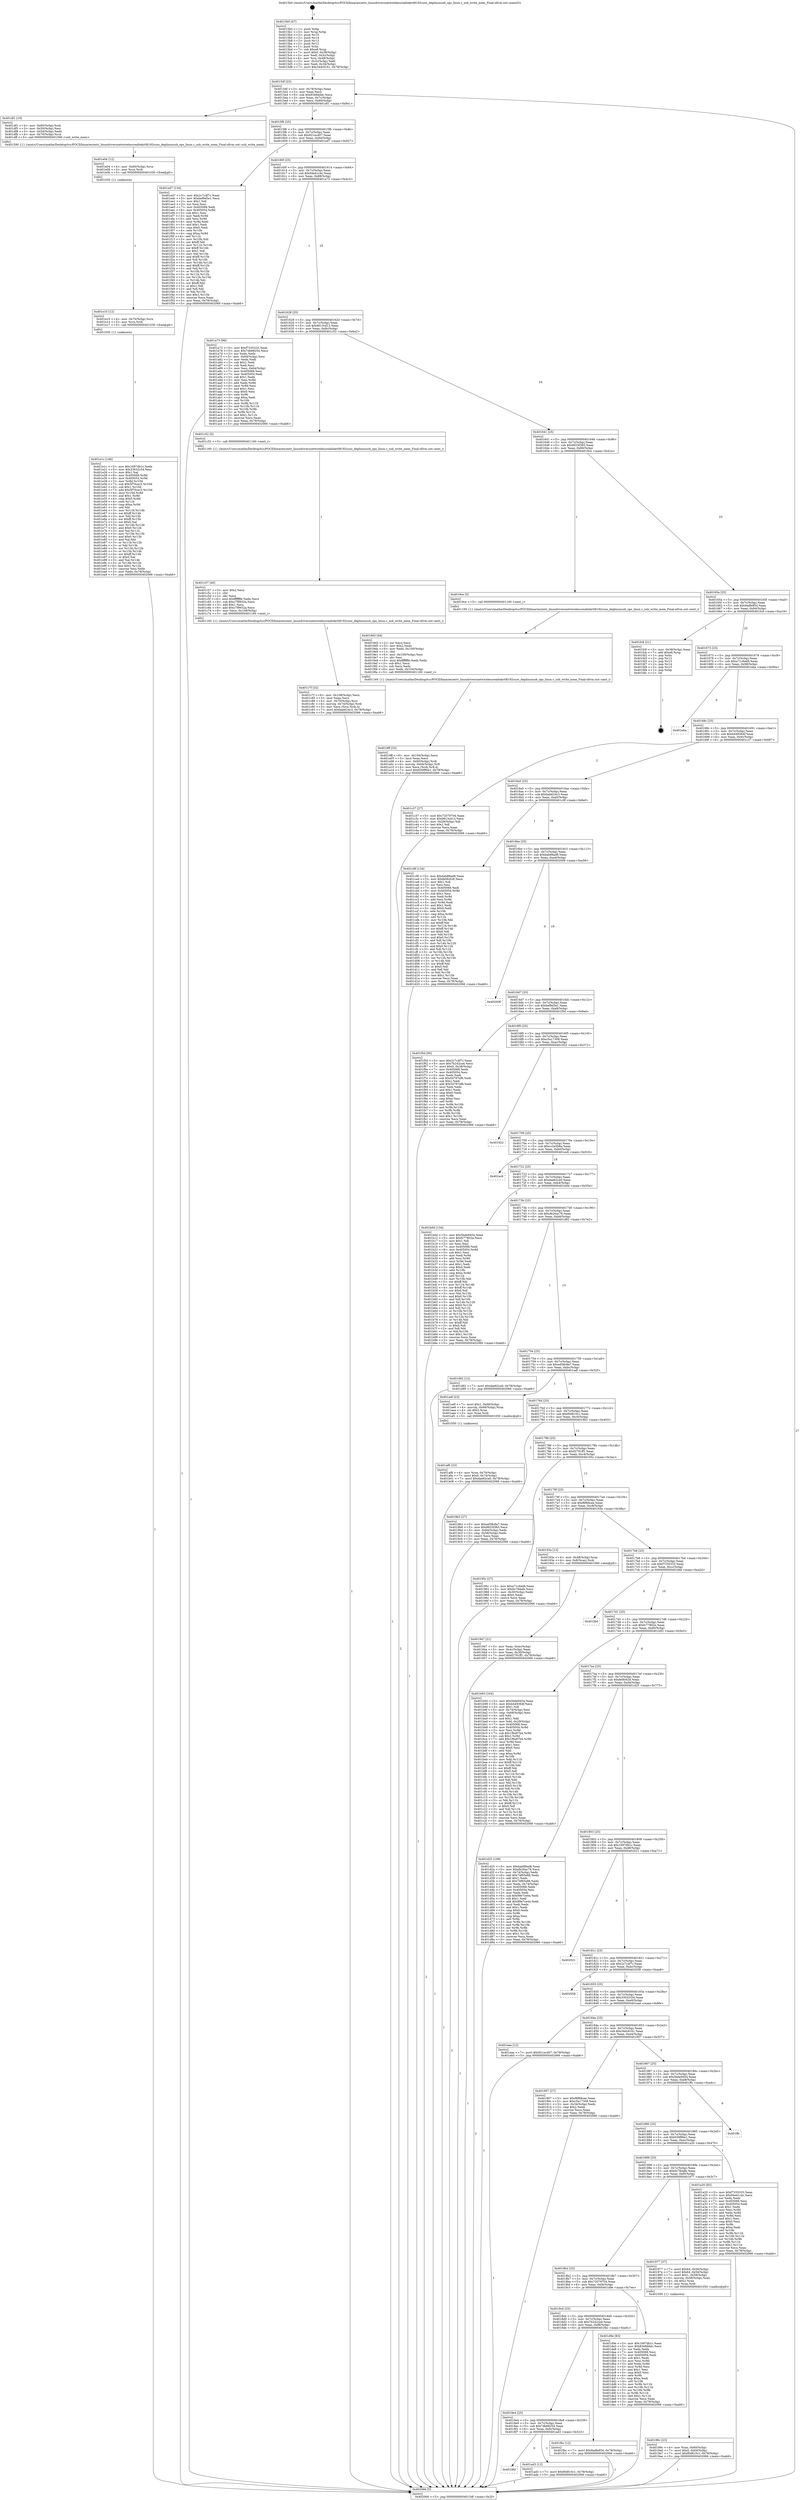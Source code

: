 digraph "0x4015b0" {
  label = "0x4015b0 (/mnt/c/Users/mathe/Desktop/tcc/POCII/binaries/extr_linuxdriversnetwirelessrealtekrtl8192cuos_deplinuxusb_ops_linux.c_usb_write_mem_Final-ollvm.out::main(0))"
  labelloc = "t"
  node[shape=record]

  Entry [label="",width=0.3,height=0.3,shape=circle,fillcolor=black,style=filled]
  "0x4015df" [label="{
     0x4015df [23]\l
     | [instrs]\l
     &nbsp;&nbsp;0x4015df \<+3\>: mov -0x78(%rbp),%eax\l
     &nbsp;&nbsp;0x4015e2 \<+2\>: mov %eax,%ecx\l
     &nbsp;&nbsp;0x4015e4 \<+6\>: sub $0x8348dddc,%ecx\l
     &nbsp;&nbsp;0x4015ea \<+3\>: mov %eax,-0x7c(%rbp)\l
     &nbsp;&nbsp;0x4015ed \<+3\>: mov %ecx,-0x80(%rbp)\l
     &nbsp;&nbsp;0x4015f0 \<+6\>: je 0000000000401df1 \<main+0x841\>\l
  }"]
  "0x401df1" [label="{
     0x401df1 [19]\l
     | [instrs]\l
     &nbsp;&nbsp;0x401df1 \<+4\>: mov -0x60(%rbp),%rdi\l
     &nbsp;&nbsp;0x401df5 \<+3\>: mov -0x50(%rbp),%esi\l
     &nbsp;&nbsp;0x401df8 \<+3\>: mov -0x54(%rbp),%edx\l
     &nbsp;&nbsp;0x401dfb \<+4\>: mov -0x70(%rbp),%rcx\l
     &nbsp;&nbsp;0x401dff \<+5\>: call 0000000000401590 \<usb_write_mem\>\l
     | [calls]\l
     &nbsp;&nbsp;0x401590 \{1\} (/mnt/c/Users/mathe/Desktop/tcc/POCII/binaries/extr_linuxdriversnetwirelessrealtekrtl8192cuos_deplinuxusb_ops_linux.c_usb_write_mem_Final-ollvm.out::usb_write_mem)\l
  }"]
  "0x4015f6" [label="{
     0x4015f6 [25]\l
     | [instrs]\l
     &nbsp;&nbsp;0x4015f6 \<+5\>: jmp 00000000004015fb \<main+0x4b\>\l
     &nbsp;&nbsp;0x4015fb \<+3\>: mov -0x7c(%rbp),%eax\l
     &nbsp;&nbsp;0x4015fe \<+5\>: sub $0x921ec407,%eax\l
     &nbsp;&nbsp;0x401603 \<+6\>: mov %eax,-0x84(%rbp)\l
     &nbsp;&nbsp;0x401609 \<+6\>: je 0000000000401ed7 \<main+0x927\>\l
  }"]
  Exit [label="",width=0.3,height=0.3,shape=circle,fillcolor=black,style=filled,peripheries=2]
  "0x401ed7" [label="{
     0x401ed7 [134]\l
     | [instrs]\l
     &nbsp;&nbsp;0x401ed7 \<+5\>: mov $0x2c7c4f7c,%eax\l
     &nbsp;&nbsp;0x401edc \<+5\>: mov $0xbef9d5e1,%ecx\l
     &nbsp;&nbsp;0x401ee1 \<+2\>: mov $0x1,%dl\l
     &nbsp;&nbsp;0x401ee3 \<+2\>: xor %esi,%esi\l
     &nbsp;&nbsp;0x401ee5 \<+7\>: mov 0x405068,%edi\l
     &nbsp;&nbsp;0x401eec \<+8\>: mov 0x405054,%r8d\l
     &nbsp;&nbsp;0x401ef4 \<+3\>: sub $0x1,%esi\l
     &nbsp;&nbsp;0x401ef7 \<+3\>: mov %edi,%r9d\l
     &nbsp;&nbsp;0x401efa \<+3\>: add %esi,%r9d\l
     &nbsp;&nbsp;0x401efd \<+4\>: imul %r9d,%edi\l
     &nbsp;&nbsp;0x401f01 \<+3\>: and $0x1,%edi\l
     &nbsp;&nbsp;0x401f04 \<+3\>: cmp $0x0,%edi\l
     &nbsp;&nbsp;0x401f07 \<+4\>: sete %r10b\l
     &nbsp;&nbsp;0x401f0b \<+4\>: cmp $0xa,%r8d\l
     &nbsp;&nbsp;0x401f0f \<+4\>: setl %r11b\l
     &nbsp;&nbsp;0x401f13 \<+3\>: mov %r10b,%bl\l
     &nbsp;&nbsp;0x401f16 \<+3\>: xor $0xff,%bl\l
     &nbsp;&nbsp;0x401f19 \<+3\>: mov %r11b,%r14b\l
     &nbsp;&nbsp;0x401f1c \<+4\>: xor $0xff,%r14b\l
     &nbsp;&nbsp;0x401f20 \<+3\>: xor $0x1,%dl\l
     &nbsp;&nbsp;0x401f23 \<+3\>: mov %bl,%r15b\l
     &nbsp;&nbsp;0x401f26 \<+4\>: and $0xff,%r15b\l
     &nbsp;&nbsp;0x401f2a \<+3\>: and %dl,%r10b\l
     &nbsp;&nbsp;0x401f2d \<+3\>: mov %r14b,%r12b\l
     &nbsp;&nbsp;0x401f30 \<+4\>: and $0xff,%r12b\l
     &nbsp;&nbsp;0x401f34 \<+3\>: and %dl,%r11b\l
     &nbsp;&nbsp;0x401f37 \<+3\>: or %r10b,%r15b\l
     &nbsp;&nbsp;0x401f3a \<+3\>: or %r11b,%r12b\l
     &nbsp;&nbsp;0x401f3d \<+3\>: xor %r12b,%r15b\l
     &nbsp;&nbsp;0x401f40 \<+3\>: or %r14b,%bl\l
     &nbsp;&nbsp;0x401f43 \<+3\>: xor $0xff,%bl\l
     &nbsp;&nbsp;0x401f46 \<+3\>: or $0x1,%dl\l
     &nbsp;&nbsp;0x401f49 \<+2\>: and %dl,%bl\l
     &nbsp;&nbsp;0x401f4b \<+3\>: or %bl,%r15b\l
     &nbsp;&nbsp;0x401f4e \<+4\>: test $0x1,%r15b\l
     &nbsp;&nbsp;0x401f52 \<+3\>: cmovne %ecx,%eax\l
     &nbsp;&nbsp;0x401f55 \<+3\>: mov %eax,-0x78(%rbp)\l
     &nbsp;&nbsp;0x401f58 \<+5\>: jmp 0000000000402066 \<main+0xab6\>\l
  }"]
  "0x40160f" [label="{
     0x40160f [25]\l
     | [instrs]\l
     &nbsp;&nbsp;0x40160f \<+5\>: jmp 0000000000401614 \<main+0x64\>\l
     &nbsp;&nbsp;0x401614 \<+3\>: mov -0x7c(%rbp),%eax\l
     &nbsp;&nbsp;0x401617 \<+5\>: sub $0x94e41c4c,%eax\l
     &nbsp;&nbsp;0x40161c \<+6\>: mov %eax,-0x88(%rbp)\l
     &nbsp;&nbsp;0x401622 \<+6\>: je 0000000000401a73 \<main+0x4c3\>\l
  }"]
  "0x401e1c" [label="{
     0x401e1c [146]\l
     | [instrs]\l
     &nbsp;&nbsp;0x401e1c \<+5\>: mov $0x1697db1c,%edx\l
     &nbsp;&nbsp;0x401e21 \<+5\>: mov $0x33032c54,%esi\l
     &nbsp;&nbsp;0x401e26 \<+2\>: mov $0x1,%al\l
     &nbsp;&nbsp;0x401e28 \<+8\>: mov 0x405068,%r8d\l
     &nbsp;&nbsp;0x401e30 \<+8\>: mov 0x405054,%r9d\l
     &nbsp;&nbsp;0x401e38 \<+3\>: mov %r8d,%r10d\l
     &nbsp;&nbsp;0x401e3b \<+7\>: sub $0x5f70cec3,%r10d\l
     &nbsp;&nbsp;0x401e42 \<+4\>: sub $0x1,%r10d\l
     &nbsp;&nbsp;0x401e46 \<+7\>: add $0x5f70cec3,%r10d\l
     &nbsp;&nbsp;0x401e4d \<+4\>: imul %r10d,%r8d\l
     &nbsp;&nbsp;0x401e51 \<+4\>: and $0x1,%r8d\l
     &nbsp;&nbsp;0x401e55 \<+4\>: cmp $0x0,%r8d\l
     &nbsp;&nbsp;0x401e59 \<+4\>: sete %r11b\l
     &nbsp;&nbsp;0x401e5d \<+4\>: cmp $0xa,%r9d\l
     &nbsp;&nbsp;0x401e61 \<+3\>: setl %bl\l
     &nbsp;&nbsp;0x401e64 \<+3\>: mov %r11b,%r14b\l
     &nbsp;&nbsp;0x401e67 \<+4\>: xor $0xff,%r14b\l
     &nbsp;&nbsp;0x401e6b \<+3\>: mov %bl,%r15b\l
     &nbsp;&nbsp;0x401e6e \<+4\>: xor $0xff,%r15b\l
     &nbsp;&nbsp;0x401e72 \<+2\>: xor $0x0,%al\l
     &nbsp;&nbsp;0x401e74 \<+3\>: mov %r14b,%r12b\l
     &nbsp;&nbsp;0x401e77 \<+4\>: and $0x0,%r12b\l
     &nbsp;&nbsp;0x401e7b \<+3\>: and %al,%r11b\l
     &nbsp;&nbsp;0x401e7e \<+3\>: mov %r15b,%r13b\l
     &nbsp;&nbsp;0x401e81 \<+4\>: and $0x0,%r13b\l
     &nbsp;&nbsp;0x401e85 \<+2\>: and %al,%bl\l
     &nbsp;&nbsp;0x401e87 \<+3\>: or %r11b,%r12b\l
     &nbsp;&nbsp;0x401e8a \<+3\>: or %bl,%r13b\l
     &nbsp;&nbsp;0x401e8d \<+3\>: xor %r13b,%r12b\l
     &nbsp;&nbsp;0x401e90 \<+3\>: or %r15b,%r14b\l
     &nbsp;&nbsp;0x401e93 \<+4\>: xor $0xff,%r14b\l
     &nbsp;&nbsp;0x401e97 \<+2\>: or $0x0,%al\l
     &nbsp;&nbsp;0x401e99 \<+3\>: and %al,%r14b\l
     &nbsp;&nbsp;0x401e9c \<+3\>: or %r14b,%r12b\l
     &nbsp;&nbsp;0x401e9f \<+4\>: test $0x1,%r12b\l
     &nbsp;&nbsp;0x401ea3 \<+3\>: cmovne %esi,%edx\l
     &nbsp;&nbsp;0x401ea6 \<+3\>: mov %edx,-0x78(%rbp)\l
     &nbsp;&nbsp;0x401ea9 \<+5\>: jmp 0000000000402066 \<main+0xab6\>\l
  }"]
  "0x401a73" [label="{
     0x401a73 [96]\l
     | [instrs]\l
     &nbsp;&nbsp;0x401a73 \<+5\>: mov $0xf7335333,%eax\l
     &nbsp;&nbsp;0x401a78 \<+5\>: mov $0x7db68254,%ecx\l
     &nbsp;&nbsp;0x401a7d \<+2\>: xor %edx,%edx\l
     &nbsp;&nbsp;0x401a7f \<+3\>: mov -0x64(%rbp),%esi\l
     &nbsp;&nbsp;0x401a82 \<+2\>: mov %edx,%edi\l
     &nbsp;&nbsp;0x401a84 \<+3\>: sub $0x1,%edi\l
     &nbsp;&nbsp;0x401a87 \<+2\>: sub %edi,%esi\l
     &nbsp;&nbsp;0x401a89 \<+3\>: mov %esi,-0x64(%rbp)\l
     &nbsp;&nbsp;0x401a8c \<+7\>: mov 0x405068,%esi\l
     &nbsp;&nbsp;0x401a93 \<+7\>: mov 0x405054,%edi\l
     &nbsp;&nbsp;0x401a9a \<+3\>: sub $0x1,%edx\l
     &nbsp;&nbsp;0x401a9d \<+3\>: mov %esi,%r8d\l
     &nbsp;&nbsp;0x401aa0 \<+3\>: add %edx,%r8d\l
     &nbsp;&nbsp;0x401aa3 \<+4\>: imul %r8d,%esi\l
     &nbsp;&nbsp;0x401aa7 \<+3\>: and $0x1,%esi\l
     &nbsp;&nbsp;0x401aaa \<+3\>: cmp $0x0,%esi\l
     &nbsp;&nbsp;0x401aad \<+4\>: sete %r9b\l
     &nbsp;&nbsp;0x401ab1 \<+3\>: cmp $0xa,%edi\l
     &nbsp;&nbsp;0x401ab4 \<+4\>: setl %r10b\l
     &nbsp;&nbsp;0x401ab8 \<+3\>: mov %r9b,%r11b\l
     &nbsp;&nbsp;0x401abb \<+3\>: and %r10b,%r11b\l
     &nbsp;&nbsp;0x401abe \<+3\>: xor %r10b,%r9b\l
     &nbsp;&nbsp;0x401ac1 \<+3\>: or %r9b,%r11b\l
     &nbsp;&nbsp;0x401ac4 \<+4\>: test $0x1,%r11b\l
     &nbsp;&nbsp;0x401ac8 \<+3\>: cmovne %ecx,%eax\l
     &nbsp;&nbsp;0x401acb \<+3\>: mov %eax,-0x78(%rbp)\l
     &nbsp;&nbsp;0x401ace \<+5\>: jmp 0000000000402066 \<main+0xab6\>\l
  }"]
  "0x401628" [label="{
     0x401628 [25]\l
     | [instrs]\l
     &nbsp;&nbsp;0x401628 \<+5\>: jmp 000000000040162d \<main+0x7d\>\l
     &nbsp;&nbsp;0x40162d \<+3\>: mov -0x7c(%rbp),%eax\l
     &nbsp;&nbsp;0x401630 \<+5\>: sub $0x9613cd13,%eax\l
     &nbsp;&nbsp;0x401635 \<+6\>: mov %eax,-0x8c(%rbp)\l
     &nbsp;&nbsp;0x40163b \<+6\>: je 0000000000401c52 \<main+0x6a2\>\l
  }"]
  "0x401e10" [label="{
     0x401e10 [12]\l
     | [instrs]\l
     &nbsp;&nbsp;0x401e10 \<+4\>: mov -0x70(%rbp),%rcx\l
     &nbsp;&nbsp;0x401e14 \<+3\>: mov %rcx,%rdi\l
     &nbsp;&nbsp;0x401e17 \<+5\>: call 0000000000401030 \<free@plt\>\l
     | [calls]\l
     &nbsp;&nbsp;0x401030 \{1\} (unknown)\l
  }"]
  "0x401c52" [label="{
     0x401c52 [5]\l
     | [instrs]\l
     &nbsp;&nbsp;0x401c52 \<+5\>: call 0000000000401160 \<next_i\>\l
     | [calls]\l
     &nbsp;&nbsp;0x401160 \{1\} (/mnt/c/Users/mathe/Desktop/tcc/POCII/binaries/extr_linuxdriversnetwirelessrealtekrtl8192cuos_deplinuxusb_ops_linux.c_usb_write_mem_Final-ollvm.out::next_i)\l
  }"]
  "0x401641" [label="{
     0x401641 [25]\l
     | [instrs]\l
     &nbsp;&nbsp;0x401641 \<+5\>: jmp 0000000000401646 \<main+0x96\>\l
     &nbsp;&nbsp;0x401646 \<+3\>: mov -0x7c(%rbp),%eax\l
     &nbsp;&nbsp;0x401649 \<+5\>: sub $0x9925f365,%eax\l
     &nbsp;&nbsp;0x40164e \<+6\>: mov %eax,-0x90(%rbp)\l
     &nbsp;&nbsp;0x401654 \<+6\>: je 00000000004019ce \<main+0x41e\>\l
  }"]
  "0x401e04" [label="{
     0x401e04 [12]\l
     | [instrs]\l
     &nbsp;&nbsp;0x401e04 \<+4\>: mov -0x60(%rbp),%rcx\l
     &nbsp;&nbsp;0x401e08 \<+3\>: mov %rcx,%rdi\l
     &nbsp;&nbsp;0x401e0b \<+5\>: call 0000000000401030 \<free@plt\>\l
     | [calls]\l
     &nbsp;&nbsp;0x401030 \{1\} (unknown)\l
  }"]
  "0x4019ce" [label="{
     0x4019ce [5]\l
     | [instrs]\l
     &nbsp;&nbsp;0x4019ce \<+5\>: call 0000000000401160 \<next_i\>\l
     | [calls]\l
     &nbsp;&nbsp;0x401160 \{1\} (/mnt/c/Users/mathe/Desktop/tcc/POCII/binaries/extr_linuxdriversnetwirelessrealtekrtl8192cuos_deplinuxusb_ops_linux.c_usb_write_mem_Final-ollvm.out::next_i)\l
  }"]
  "0x40165a" [label="{
     0x40165a [25]\l
     | [instrs]\l
     &nbsp;&nbsp;0x40165a \<+5\>: jmp 000000000040165f \<main+0xaf\>\l
     &nbsp;&nbsp;0x40165f \<+3\>: mov -0x7c(%rbp),%eax\l
     &nbsp;&nbsp;0x401662 \<+5\>: sub $0x9adfe854,%eax\l
     &nbsp;&nbsp;0x401667 \<+6\>: mov %eax,-0x94(%rbp)\l
     &nbsp;&nbsp;0x40166d \<+6\>: je 0000000000401fc8 \<main+0xa18\>\l
  }"]
  "0x401c7f" [label="{
     0x401c7f [32]\l
     | [instrs]\l
     &nbsp;&nbsp;0x401c7f \<+6\>: mov -0x108(%rbp),%ecx\l
     &nbsp;&nbsp;0x401c85 \<+3\>: imul %eax,%ecx\l
     &nbsp;&nbsp;0x401c88 \<+4\>: mov -0x70(%rbp),%rsi\l
     &nbsp;&nbsp;0x401c8c \<+4\>: movslq -0x74(%rbp),%rdi\l
     &nbsp;&nbsp;0x401c90 \<+3\>: mov %ecx,(%rsi,%rdi,4)\l
     &nbsp;&nbsp;0x401c93 \<+7\>: movl $0xbab624c3,-0x78(%rbp)\l
     &nbsp;&nbsp;0x401c9a \<+5\>: jmp 0000000000402066 \<main+0xab6\>\l
  }"]
  "0x401fc8" [label="{
     0x401fc8 [21]\l
     | [instrs]\l
     &nbsp;&nbsp;0x401fc8 \<+3\>: mov -0x38(%rbp),%eax\l
     &nbsp;&nbsp;0x401fcb \<+7\>: add $0xe8,%rsp\l
     &nbsp;&nbsp;0x401fd2 \<+1\>: pop %rbx\l
     &nbsp;&nbsp;0x401fd3 \<+2\>: pop %r12\l
     &nbsp;&nbsp;0x401fd5 \<+2\>: pop %r13\l
     &nbsp;&nbsp;0x401fd7 \<+2\>: pop %r14\l
     &nbsp;&nbsp;0x401fd9 \<+2\>: pop %r15\l
     &nbsp;&nbsp;0x401fdb \<+1\>: pop %rbp\l
     &nbsp;&nbsp;0x401fdc \<+1\>: ret\l
  }"]
  "0x401673" [label="{
     0x401673 [25]\l
     | [instrs]\l
     &nbsp;&nbsp;0x401673 \<+5\>: jmp 0000000000401678 \<main+0xc8\>\l
     &nbsp;&nbsp;0x401678 \<+3\>: mov -0x7c(%rbp),%eax\l
     &nbsp;&nbsp;0x40167b \<+5\>: sub $0xa71c6ed9,%eax\l
     &nbsp;&nbsp;0x401680 \<+6\>: mov %eax,-0x98(%rbp)\l
     &nbsp;&nbsp;0x401686 \<+6\>: je 0000000000401eba \<main+0x90a\>\l
  }"]
  "0x401c57" [label="{
     0x401c57 [40]\l
     | [instrs]\l
     &nbsp;&nbsp;0x401c57 \<+5\>: mov $0x2,%ecx\l
     &nbsp;&nbsp;0x401c5c \<+1\>: cltd\l
     &nbsp;&nbsp;0x401c5d \<+2\>: idiv %ecx\l
     &nbsp;&nbsp;0x401c5f \<+6\>: imul $0xfffffffe,%edx,%ecx\l
     &nbsp;&nbsp;0x401c65 \<+6\>: sub $0xc7f9932a,%ecx\l
     &nbsp;&nbsp;0x401c6b \<+3\>: add $0x1,%ecx\l
     &nbsp;&nbsp;0x401c6e \<+6\>: add $0xc7f9932a,%ecx\l
     &nbsp;&nbsp;0x401c74 \<+6\>: mov %ecx,-0x108(%rbp)\l
     &nbsp;&nbsp;0x401c7a \<+5\>: call 0000000000401160 \<next_i\>\l
     | [calls]\l
     &nbsp;&nbsp;0x401160 \{1\} (/mnt/c/Users/mathe/Desktop/tcc/POCII/binaries/extr_linuxdriversnetwirelessrealtekrtl8192cuos_deplinuxusb_ops_linux.c_usb_write_mem_Final-ollvm.out::next_i)\l
  }"]
  "0x401eba" [label="{
     0x401eba\l
  }", style=dashed]
  "0x40168c" [label="{
     0x40168c [25]\l
     | [instrs]\l
     &nbsp;&nbsp;0x40168c \<+5\>: jmp 0000000000401691 \<main+0xe1\>\l
     &nbsp;&nbsp;0x401691 \<+3\>: mov -0x7c(%rbp),%eax\l
     &nbsp;&nbsp;0x401694 \<+5\>: sub $0xb449364f,%eax\l
     &nbsp;&nbsp;0x401699 \<+6\>: mov %eax,-0x9c(%rbp)\l
     &nbsp;&nbsp;0x40169f \<+6\>: je 0000000000401c37 \<main+0x687\>\l
  }"]
  "0x401af6" [label="{
     0x401af6 [23]\l
     | [instrs]\l
     &nbsp;&nbsp;0x401af6 \<+4\>: mov %rax,-0x70(%rbp)\l
     &nbsp;&nbsp;0x401afa \<+7\>: movl $0x0,-0x74(%rbp)\l
     &nbsp;&nbsp;0x401b01 \<+7\>: movl $0xdae62ca0,-0x78(%rbp)\l
     &nbsp;&nbsp;0x401b08 \<+5\>: jmp 0000000000402066 \<main+0xab6\>\l
  }"]
  "0x401c37" [label="{
     0x401c37 [27]\l
     | [instrs]\l
     &nbsp;&nbsp;0x401c37 \<+5\>: mov $0x72079704,%eax\l
     &nbsp;&nbsp;0x401c3c \<+5\>: mov $0x9613cd13,%ecx\l
     &nbsp;&nbsp;0x401c41 \<+3\>: mov -0x29(%rbp),%dl\l
     &nbsp;&nbsp;0x401c44 \<+3\>: test $0x1,%dl\l
     &nbsp;&nbsp;0x401c47 \<+3\>: cmovne %ecx,%eax\l
     &nbsp;&nbsp;0x401c4a \<+3\>: mov %eax,-0x78(%rbp)\l
     &nbsp;&nbsp;0x401c4d \<+5\>: jmp 0000000000402066 \<main+0xab6\>\l
  }"]
  "0x4016a5" [label="{
     0x4016a5 [25]\l
     | [instrs]\l
     &nbsp;&nbsp;0x4016a5 \<+5\>: jmp 00000000004016aa \<main+0xfa\>\l
     &nbsp;&nbsp;0x4016aa \<+3\>: mov -0x7c(%rbp),%eax\l
     &nbsp;&nbsp;0x4016ad \<+5\>: sub $0xbab624c3,%eax\l
     &nbsp;&nbsp;0x4016b2 \<+6\>: mov %eax,-0xa0(%rbp)\l
     &nbsp;&nbsp;0x4016b8 \<+6\>: je 0000000000401c9f \<main+0x6ef\>\l
  }"]
  "0x4018fd" [label="{
     0x4018fd\l
  }", style=dashed]
  "0x401c9f" [label="{
     0x401c9f [134]\l
     | [instrs]\l
     &nbsp;&nbsp;0x401c9f \<+5\>: mov $0xbab88ad8,%eax\l
     &nbsp;&nbsp;0x401ca4 \<+5\>: mov $0xfe0fc628,%ecx\l
     &nbsp;&nbsp;0x401ca9 \<+2\>: mov $0x1,%dl\l
     &nbsp;&nbsp;0x401cab \<+2\>: xor %esi,%esi\l
     &nbsp;&nbsp;0x401cad \<+7\>: mov 0x405068,%edi\l
     &nbsp;&nbsp;0x401cb4 \<+8\>: mov 0x405054,%r8d\l
     &nbsp;&nbsp;0x401cbc \<+3\>: sub $0x1,%esi\l
     &nbsp;&nbsp;0x401cbf \<+3\>: mov %edi,%r9d\l
     &nbsp;&nbsp;0x401cc2 \<+3\>: add %esi,%r9d\l
     &nbsp;&nbsp;0x401cc5 \<+4\>: imul %r9d,%edi\l
     &nbsp;&nbsp;0x401cc9 \<+3\>: and $0x1,%edi\l
     &nbsp;&nbsp;0x401ccc \<+3\>: cmp $0x0,%edi\l
     &nbsp;&nbsp;0x401ccf \<+4\>: sete %r10b\l
     &nbsp;&nbsp;0x401cd3 \<+4\>: cmp $0xa,%r8d\l
     &nbsp;&nbsp;0x401cd7 \<+4\>: setl %r11b\l
     &nbsp;&nbsp;0x401cdb \<+3\>: mov %r10b,%bl\l
     &nbsp;&nbsp;0x401cde \<+3\>: xor $0xff,%bl\l
     &nbsp;&nbsp;0x401ce1 \<+3\>: mov %r11b,%r14b\l
     &nbsp;&nbsp;0x401ce4 \<+4\>: xor $0xff,%r14b\l
     &nbsp;&nbsp;0x401ce8 \<+3\>: xor $0x0,%dl\l
     &nbsp;&nbsp;0x401ceb \<+3\>: mov %bl,%r15b\l
     &nbsp;&nbsp;0x401cee \<+4\>: and $0x0,%r15b\l
     &nbsp;&nbsp;0x401cf2 \<+3\>: and %dl,%r10b\l
     &nbsp;&nbsp;0x401cf5 \<+3\>: mov %r14b,%r12b\l
     &nbsp;&nbsp;0x401cf8 \<+4\>: and $0x0,%r12b\l
     &nbsp;&nbsp;0x401cfc \<+3\>: and %dl,%r11b\l
     &nbsp;&nbsp;0x401cff \<+3\>: or %r10b,%r15b\l
     &nbsp;&nbsp;0x401d02 \<+3\>: or %r11b,%r12b\l
     &nbsp;&nbsp;0x401d05 \<+3\>: xor %r12b,%r15b\l
     &nbsp;&nbsp;0x401d08 \<+3\>: or %r14b,%bl\l
     &nbsp;&nbsp;0x401d0b \<+3\>: xor $0xff,%bl\l
     &nbsp;&nbsp;0x401d0e \<+3\>: or $0x0,%dl\l
     &nbsp;&nbsp;0x401d11 \<+2\>: and %dl,%bl\l
     &nbsp;&nbsp;0x401d13 \<+3\>: or %bl,%r15b\l
     &nbsp;&nbsp;0x401d16 \<+4\>: test $0x1,%r15b\l
     &nbsp;&nbsp;0x401d1a \<+3\>: cmovne %ecx,%eax\l
     &nbsp;&nbsp;0x401d1d \<+3\>: mov %eax,-0x78(%rbp)\l
     &nbsp;&nbsp;0x401d20 \<+5\>: jmp 0000000000402066 \<main+0xab6\>\l
  }"]
  "0x4016be" [label="{
     0x4016be [25]\l
     | [instrs]\l
     &nbsp;&nbsp;0x4016be \<+5\>: jmp 00000000004016c3 \<main+0x113\>\l
     &nbsp;&nbsp;0x4016c3 \<+3\>: mov -0x7c(%rbp),%eax\l
     &nbsp;&nbsp;0x4016c6 \<+5\>: sub $0xbab88ad8,%eax\l
     &nbsp;&nbsp;0x4016cb \<+6\>: mov %eax,-0xa4(%rbp)\l
     &nbsp;&nbsp;0x4016d1 \<+6\>: je 0000000000402008 \<main+0xa58\>\l
  }"]
  "0x401ad3" [label="{
     0x401ad3 [12]\l
     | [instrs]\l
     &nbsp;&nbsp;0x401ad3 \<+7\>: movl $0xf0d810c1,-0x78(%rbp)\l
     &nbsp;&nbsp;0x401ada \<+5\>: jmp 0000000000402066 \<main+0xab6\>\l
  }"]
  "0x402008" [label="{
     0x402008\l
  }", style=dashed]
  "0x4016d7" [label="{
     0x4016d7 [25]\l
     | [instrs]\l
     &nbsp;&nbsp;0x4016d7 \<+5\>: jmp 00000000004016dc \<main+0x12c\>\l
     &nbsp;&nbsp;0x4016dc \<+3\>: mov -0x7c(%rbp),%eax\l
     &nbsp;&nbsp;0x4016df \<+5\>: sub $0xbef9d5e1,%eax\l
     &nbsp;&nbsp;0x4016e4 \<+6\>: mov %eax,-0xa8(%rbp)\l
     &nbsp;&nbsp;0x4016ea \<+6\>: je 0000000000401f5d \<main+0x9ad\>\l
  }"]
  "0x4018e4" [label="{
     0x4018e4 [25]\l
     | [instrs]\l
     &nbsp;&nbsp;0x4018e4 \<+5\>: jmp 00000000004018e9 \<main+0x339\>\l
     &nbsp;&nbsp;0x4018e9 \<+3\>: mov -0x7c(%rbp),%eax\l
     &nbsp;&nbsp;0x4018ec \<+5\>: sub $0x7db68254,%eax\l
     &nbsp;&nbsp;0x4018f1 \<+6\>: mov %eax,-0xfc(%rbp)\l
     &nbsp;&nbsp;0x4018f7 \<+6\>: je 0000000000401ad3 \<main+0x523\>\l
  }"]
  "0x401f5d" [label="{
     0x401f5d [95]\l
     | [instrs]\l
     &nbsp;&nbsp;0x401f5d \<+5\>: mov $0x2c7c4f7c,%eax\l
     &nbsp;&nbsp;0x401f62 \<+5\>: mov $0x7b242ca4,%ecx\l
     &nbsp;&nbsp;0x401f67 \<+7\>: movl $0x0,-0x38(%rbp)\l
     &nbsp;&nbsp;0x401f6e \<+7\>: mov 0x405068,%edx\l
     &nbsp;&nbsp;0x401f75 \<+7\>: mov 0x405054,%esi\l
     &nbsp;&nbsp;0x401f7c \<+2\>: mov %edx,%edi\l
     &nbsp;&nbsp;0x401f7e \<+6\>: sub $0x54787ef6,%edi\l
     &nbsp;&nbsp;0x401f84 \<+3\>: sub $0x1,%edi\l
     &nbsp;&nbsp;0x401f87 \<+6\>: add $0x54787ef6,%edi\l
     &nbsp;&nbsp;0x401f8d \<+3\>: imul %edi,%edx\l
     &nbsp;&nbsp;0x401f90 \<+3\>: and $0x1,%edx\l
     &nbsp;&nbsp;0x401f93 \<+3\>: cmp $0x0,%edx\l
     &nbsp;&nbsp;0x401f96 \<+4\>: sete %r8b\l
     &nbsp;&nbsp;0x401f9a \<+3\>: cmp $0xa,%esi\l
     &nbsp;&nbsp;0x401f9d \<+4\>: setl %r9b\l
     &nbsp;&nbsp;0x401fa1 \<+3\>: mov %r8b,%r10b\l
     &nbsp;&nbsp;0x401fa4 \<+3\>: and %r9b,%r10b\l
     &nbsp;&nbsp;0x401fa7 \<+3\>: xor %r9b,%r8b\l
     &nbsp;&nbsp;0x401faa \<+3\>: or %r8b,%r10b\l
     &nbsp;&nbsp;0x401fad \<+4\>: test $0x1,%r10b\l
     &nbsp;&nbsp;0x401fb1 \<+3\>: cmovne %ecx,%eax\l
     &nbsp;&nbsp;0x401fb4 \<+3\>: mov %eax,-0x78(%rbp)\l
     &nbsp;&nbsp;0x401fb7 \<+5\>: jmp 0000000000402066 \<main+0xab6\>\l
  }"]
  "0x4016f0" [label="{
     0x4016f0 [25]\l
     | [instrs]\l
     &nbsp;&nbsp;0x4016f0 \<+5\>: jmp 00000000004016f5 \<main+0x145\>\l
     &nbsp;&nbsp;0x4016f5 \<+3\>: mov -0x7c(%rbp),%eax\l
     &nbsp;&nbsp;0x4016f8 \<+5\>: sub $0xc5a17308,%eax\l
     &nbsp;&nbsp;0x4016fd \<+6\>: mov %eax,-0xac(%rbp)\l
     &nbsp;&nbsp;0x401703 \<+6\>: je 0000000000401922 \<main+0x372\>\l
  }"]
  "0x401fbc" [label="{
     0x401fbc [12]\l
     | [instrs]\l
     &nbsp;&nbsp;0x401fbc \<+7\>: movl $0x9adfe854,-0x78(%rbp)\l
     &nbsp;&nbsp;0x401fc3 \<+5\>: jmp 0000000000402066 \<main+0xab6\>\l
  }"]
  "0x401922" [label="{
     0x401922\l
  }", style=dashed]
  "0x401709" [label="{
     0x401709 [25]\l
     | [instrs]\l
     &nbsp;&nbsp;0x401709 \<+5\>: jmp 000000000040170e \<main+0x15e\>\l
     &nbsp;&nbsp;0x40170e \<+3\>: mov -0x7c(%rbp),%eax\l
     &nbsp;&nbsp;0x401711 \<+5\>: sub $0xcc2e5b8a,%eax\l
     &nbsp;&nbsp;0x401716 \<+6\>: mov %eax,-0xb0(%rbp)\l
     &nbsp;&nbsp;0x40171c \<+6\>: je 0000000000401ec6 \<main+0x916\>\l
  }"]
  "0x4018cb" [label="{
     0x4018cb [25]\l
     | [instrs]\l
     &nbsp;&nbsp;0x4018cb \<+5\>: jmp 00000000004018d0 \<main+0x320\>\l
     &nbsp;&nbsp;0x4018d0 \<+3\>: mov -0x7c(%rbp),%eax\l
     &nbsp;&nbsp;0x4018d3 \<+5\>: sub $0x7b242ca4,%eax\l
     &nbsp;&nbsp;0x4018d8 \<+6\>: mov %eax,-0xf8(%rbp)\l
     &nbsp;&nbsp;0x4018de \<+6\>: je 0000000000401fbc \<main+0xa0c\>\l
  }"]
  "0x401ec6" [label="{
     0x401ec6\l
  }", style=dashed]
  "0x401722" [label="{
     0x401722 [25]\l
     | [instrs]\l
     &nbsp;&nbsp;0x401722 \<+5\>: jmp 0000000000401727 \<main+0x177\>\l
     &nbsp;&nbsp;0x401727 \<+3\>: mov -0x7c(%rbp),%eax\l
     &nbsp;&nbsp;0x40172a \<+5\>: sub $0xdae62ca0,%eax\l
     &nbsp;&nbsp;0x40172f \<+6\>: mov %eax,-0xb4(%rbp)\l
     &nbsp;&nbsp;0x401735 \<+6\>: je 0000000000401b0d \<main+0x55d\>\l
  }"]
  "0x401d9e" [label="{
     0x401d9e [83]\l
     | [instrs]\l
     &nbsp;&nbsp;0x401d9e \<+5\>: mov $0x1697db1c,%eax\l
     &nbsp;&nbsp;0x401da3 \<+5\>: mov $0x8348dddc,%ecx\l
     &nbsp;&nbsp;0x401da8 \<+2\>: xor %edx,%edx\l
     &nbsp;&nbsp;0x401daa \<+7\>: mov 0x405068,%esi\l
     &nbsp;&nbsp;0x401db1 \<+7\>: mov 0x405054,%edi\l
     &nbsp;&nbsp;0x401db8 \<+3\>: sub $0x1,%edx\l
     &nbsp;&nbsp;0x401dbb \<+3\>: mov %esi,%r8d\l
     &nbsp;&nbsp;0x401dbe \<+3\>: add %edx,%r8d\l
     &nbsp;&nbsp;0x401dc1 \<+4\>: imul %r8d,%esi\l
     &nbsp;&nbsp;0x401dc5 \<+3\>: and $0x1,%esi\l
     &nbsp;&nbsp;0x401dc8 \<+3\>: cmp $0x0,%esi\l
     &nbsp;&nbsp;0x401dcb \<+4\>: sete %r9b\l
     &nbsp;&nbsp;0x401dcf \<+3\>: cmp $0xa,%edi\l
     &nbsp;&nbsp;0x401dd2 \<+4\>: setl %r10b\l
     &nbsp;&nbsp;0x401dd6 \<+3\>: mov %r9b,%r11b\l
     &nbsp;&nbsp;0x401dd9 \<+3\>: and %r10b,%r11b\l
     &nbsp;&nbsp;0x401ddc \<+3\>: xor %r10b,%r9b\l
     &nbsp;&nbsp;0x401ddf \<+3\>: or %r9b,%r11b\l
     &nbsp;&nbsp;0x401de2 \<+4\>: test $0x1,%r11b\l
     &nbsp;&nbsp;0x401de6 \<+3\>: cmovne %ecx,%eax\l
     &nbsp;&nbsp;0x401de9 \<+3\>: mov %eax,-0x78(%rbp)\l
     &nbsp;&nbsp;0x401dec \<+5\>: jmp 0000000000402066 \<main+0xab6\>\l
  }"]
  "0x401b0d" [label="{
     0x401b0d [134]\l
     | [instrs]\l
     &nbsp;&nbsp;0x401b0d \<+5\>: mov $0x5bde9454,%eax\l
     &nbsp;&nbsp;0x401b12 \<+5\>: mov $0xfc77802e,%ecx\l
     &nbsp;&nbsp;0x401b17 \<+2\>: mov $0x1,%dl\l
     &nbsp;&nbsp;0x401b19 \<+2\>: xor %esi,%esi\l
     &nbsp;&nbsp;0x401b1b \<+7\>: mov 0x405068,%edi\l
     &nbsp;&nbsp;0x401b22 \<+8\>: mov 0x405054,%r8d\l
     &nbsp;&nbsp;0x401b2a \<+3\>: sub $0x1,%esi\l
     &nbsp;&nbsp;0x401b2d \<+3\>: mov %edi,%r9d\l
     &nbsp;&nbsp;0x401b30 \<+3\>: add %esi,%r9d\l
     &nbsp;&nbsp;0x401b33 \<+4\>: imul %r9d,%edi\l
     &nbsp;&nbsp;0x401b37 \<+3\>: and $0x1,%edi\l
     &nbsp;&nbsp;0x401b3a \<+3\>: cmp $0x0,%edi\l
     &nbsp;&nbsp;0x401b3d \<+4\>: sete %r10b\l
     &nbsp;&nbsp;0x401b41 \<+4\>: cmp $0xa,%r8d\l
     &nbsp;&nbsp;0x401b45 \<+4\>: setl %r11b\l
     &nbsp;&nbsp;0x401b49 \<+3\>: mov %r10b,%bl\l
     &nbsp;&nbsp;0x401b4c \<+3\>: xor $0xff,%bl\l
     &nbsp;&nbsp;0x401b4f \<+3\>: mov %r11b,%r14b\l
     &nbsp;&nbsp;0x401b52 \<+4\>: xor $0xff,%r14b\l
     &nbsp;&nbsp;0x401b56 \<+3\>: xor $0x0,%dl\l
     &nbsp;&nbsp;0x401b59 \<+3\>: mov %bl,%r15b\l
     &nbsp;&nbsp;0x401b5c \<+4\>: and $0x0,%r15b\l
     &nbsp;&nbsp;0x401b60 \<+3\>: and %dl,%r10b\l
     &nbsp;&nbsp;0x401b63 \<+3\>: mov %r14b,%r12b\l
     &nbsp;&nbsp;0x401b66 \<+4\>: and $0x0,%r12b\l
     &nbsp;&nbsp;0x401b6a \<+3\>: and %dl,%r11b\l
     &nbsp;&nbsp;0x401b6d \<+3\>: or %r10b,%r15b\l
     &nbsp;&nbsp;0x401b70 \<+3\>: or %r11b,%r12b\l
     &nbsp;&nbsp;0x401b73 \<+3\>: xor %r12b,%r15b\l
     &nbsp;&nbsp;0x401b76 \<+3\>: or %r14b,%bl\l
     &nbsp;&nbsp;0x401b79 \<+3\>: xor $0xff,%bl\l
     &nbsp;&nbsp;0x401b7c \<+3\>: or $0x0,%dl\l
     &nbsp;&nbsp;0x401b7f \<+2\>: and %dl,%bl\l
     &nbsp;&nbsp;0x401b81 \<+3\>: or %bl,%r15b\l
     &nbsp;&nbsp;0x401b84 \<+4\>: test $0x1,%r15b\l
     &nbsp;&nbsp;0x401b88 \<+3\>: cmovne %ecx,%eax\l
     &nbsp;&nbsp;0x401b8b \<+3\>: mov %eax,-0x78(%rbp)\l
     &nbsp;&nbsp;0x401b8e \<+5\>: jmp 0000000000402066 \<main+0xab6\>\l
  }"]
  "0x40173b" [label="{
     0x40173b [25]\l
     | [instrs]\l
     &nbsp;&nbsp;0x40173b \<+5\>: jmp 0000000000401740 \<main+0x190\>\l
     &nbsp;&nbsp;0x401740 \<+3\>: mov -0x7c(%rbp),%eax\l
     &nbsp;&nbsp;0x401743 \<+5\>: sub $0xdb26ac78,%eax\l
     &nbsp;&nbsp;0x401748 \<+6\>: mov %eax,-0xb8(%rbp)\l
     &nbsp;&nbsp;0x40174e \<+6\>: je 0000000000401d92 \<main+0x7e2\>\l
  }"]
  "0x4019ff" [label="{
     0x4019ff [33]\l
     | [instrs]\l
     &nbsp;&nbsp;0x4019ff \<+6\>: mov -0x104(%rbp),%ecx\l
     &nbsp;&nbsp;0x401a05 \<+3\>: imul %eax,%ecx\l
     &nbsp;&nbsp;0x401a08 \<+4\>: mov -0x60(%rbp),%rdi\l
     &nbsp;&nbsp;0x401a0c \<+4\>: movslq -0x64(%rbp),%r8\l
     &nbsp;&nbsp;0x401a10 \<+4\>: mov %ecx,(%rdi,%r8,4)\l
     &nbsp;&nbsp;0x401a14 \<+7\>: movl $0x630f90e1,-0x78(%rbp)\l
     &nbsp;&nbsp;0x401a1b \<+5\>: jmp 0000000000402066 \<main+0xab6\>\l
  }"]
  "0x401d92" [label="{
     0x401d92 [12]\l
     | [instrs]\l
     &nbsp;&nbsp;0x401d92 \<+7\>: movl $0xdae62ca0,-0x78(%rbp)\l
     &nbsp;&nbsp;0x401d99 \<+5\>: jmp 0000000000402066 \<main+0xab6\>\l
  }"]
  "0x401754" [label="{
     0x401754 [25]\l
     | [instrs]\l
     &nbsp;&nbsp;0x401754 \<+5\>: jmp 0000000000401759 \<main+0x1a9\>\l
     &nbsp;&nbsp;0x401759 \<+3\>: mov -0x7c(%rbp),%eax\l
     &nbsp;&nbsp;0x40175c \<+5\>: sub $0xed58c8a7,%eax\l
     &nbsp;&nbsp;0x401761 \<+6\>: mov %eax,-0xbc(%rbp)\l
     &nbsp;&nbsp;0x401767 \<+6\>: je 0000000000401adf \<main+0x52f\>\l
  }"]
  "0x4019d3" [label="{
     0x4019d3 [44]\l
     | [instrs]\l
     &nbsp;&nbsp;0x4019d3 \<+2\>: xor %ecx,%ecx\l
     &nbsp;&nbsp;0x4019d5 \<+5\>: mov $0x2,%edx\l
     &nbsp;&nbsp;0x4019da \<+6\>: mov %edx,-0x100(%rbp)\l
     &nbsp;&nbsp;0x4019e0 \<+1\>: cltd\l
     &nbsp;&nbsp;0x4019e1 \<+6\>: mov -0x100(%rbp),%esi\l
     &nbsp;&nbsp;0x4019e7 \<+2\>: idiv %esi\l
     &nbsp;&nbsp;0x4019e9 \<+6\>: imul $0xfffffffe,%edx,%edx\l
     &nbsp;&nbsp;0x4019ef \<+3\>: sub $0x1,%ecx\l
     &nbsp;&nbsp;0x4019f2 \<+2\>: sub %ecx,%edx\l
     &nbsp;&nbsp;0x4019f4 \<+6\>: mov %edx,-0x104(%rbp)\l
     &nbsp;&nbsp;0x4019fa \<+5\>: call 0000000000401160 \<next_i\>\l
     | [calls]\l
     &nbsp;&nbsp;0x401160 \{1\} (/mnt/c/Users/mathe/Desktop/tcc/POCII/binaries/extr_linuxdriversnetwirelessrealtekrtl8192cuos_deplinuxusb_ops_linux.c_usb_write_mem_Final-ollvm.out::next_i)\l
  }"]
  "0x401adf" [label="{
     0x401adf [23]\l
     | [instrs]\l
     &nbsp;&nbsp;0x401adf \<+7\>: movl $0x1,-0x68(%rbp)\l
     &nbsp;&nbsp;0x401ae6 \<+4\>: movslq -0x68(%rbp),%rax\l
     &nbsp;&nbsp;0x401aea \<+4\>: shl $0x2,%rax\l
     &nbsp;&nbsp;0x401aee \<+3\>: mov %rax,%rdi\l
     &nbsp;&nbsp;0x401af1 \<+5\>: call 0000000000401050 \<malloc@plt\>\l
     | [calls]\l
     &nbsp;&nbsp;0x401050 \{1\} (unknown)\l
  }"]
  "0x40176d" [label="{
     0x40176d [25]\l
     | [instrs]\l
     &nbsp;&nbsp;0x40176d \<+5\>: jmp 0000000000401772 \<main+0x1c2\>\l
     &nbsp;&nbsp;0x401772 \<+3\>: mov -0x7c(%rbp),%eax\l
     &nbsp;&nbsp;0x401775 \<+5\>: sub $0xf0d810c1,%eax\l
     &nbsp;&nbsp;0x40177a \<+6\>: mov %eax,-0xc0(%rbp)\l
     &nbsp;&nbsp;0x401780 \<+6\>: je 00000000004019b3 \<main+0x403\>\l
  }"]
  "0x40199c" [label="{
     0x40199c [23]\l
     | [instrs]\l
     &nbsp;&nbsp;0x40199c \<+4\>: mov %rax,-0x60(%rbp)\l
     &nbsp;&nbsp;0x4019a0 \<+7\>: movl $0x0,-0x64(%rbp)\l
     &nbsp;&nbsp;0x4019a7 \<+7\>: movl $0xf0d810c1,-0x78(%rbp)\l
     &nbsp;&nbsp;0x4019ae \<+5\>: jmp 0000000000402066 \<main+0xab6\>\l
  }"]
  "0x4019b3" [label="{
     0x4019b3 [27]\l
     | [instrs]\l
     &nbsp;&nbsp;0x4019b3 \<+5\>: mov $0xed58c8a7,%eax\l
     &nbsp;&nbsp;0x4019b8 \<+5\>: mov $0x9925f365,%ecx\l
     &nbsp;&nbsp;0x4019bd \<+3\>: mov -0x64(%rbp),%edx\l
     &nbsp;&nbsp;0x4019c0 \<+3\>: cmp -0x58(%rbp),%edx\l
     &nbsp;&nbsp;0x4019c3 \<+3\>: cmovl %ecx,%eax\l
     &nbsp;&nbsp;0x4019c6 \<+3\>: mov %eax,-0x78(%rbp)\l
     &nbsp;&nbsp;0x4019c9 \<+5\>: jmp 0000000000402066 \<main+0xab6\>\l
  }"]
  "0x401786" [label="{
     0x401786 [25]\l
     | [instrs]\l
     &nbsp;&nbsp;0x401786 \<+5\>: jmp 000000000040178b \<main+0x1db\>\l
     &nbsp;&nbsp;0x40178b \<+3\>: mov -0x7c(%rbp),%eax\l
     &nbsp;&nbsp;0x40178e \<+5\>: sub $0xf2791ff1,%eax\l
     &nbsp;&nbsp;0x401793 \<+6\>: mov %eax,-0xc4(%rbp)\l
     &nbsp;&nbsp;0x401799 \<+6\>: je 000000000040195c \<main+0x3ac\>\l
  }"]
  "0x4018b2" [label="{
     0x4018b2 [25]\l
     | [instrs]\l
     &nbsp;&nbsp;0x4018b2 \<+5\>: jmp 00000000004018b7 \<main+0x307\>\l
     &nbsp;&nbsp;0x4018b7 \<+3\>: mov -0x7c(%rbp),%eax\l
     &nbsp;&nbsp;0x4018ba \<+5\>: sub $0x72079704,%eax\l
     &nbsp;&nbsp;0x4018bf \<+6\>: mov %eax,-0xf4(%rbp)\l
     &nbsp;&nbsp;0x4018c5 \<+6\>: je 0000000000401d9e \<main+0x7ee\>\l
  }"]
  "0x40195c" [label="{
     0x40195c [27]\l
     | [instrs]\l
     &nbsp;&nbsp;0x40195c \<+5\>: mov $0xa71c6ed9,%eax\l
     &nbsp;&nbsp;0x401961 \<+5\>: mov $0x6c784afe,%ecx\l
     &nbsp;&nbsp;0x401966 \<+3\>: mov -0x30(%rbp),%edx\l
     &nbsp;&nbsp;0x401969 \<+3\>: cmp $0x0,%edx\l
     &nbsp;&nbsp;0x40196c \<+3\>: cmove %ecx,%eax\l
     &nbsp;&nbsp;0x40196f \<+3\>: mov %eax,-0x78(%rbp)\l
     &nbsp;&nbsp;0x401972 \<+5\>: jmp 0000000000402066 \<main+0xab6\>\l
  }"]
  "0x40179f" [label="{
     0x40179f [25]\l
     | [instrs]\l
     &nbsp;&nbsp;0x40179f \<+5\>: jmp 00000000004017a4 \<main+0x1f4\>\l
     &nbsp;&nbsp;0x4017a4 \<+3\>: mov -0x7c(%rbp),%eax\l
     &nbsp;&nbsp;0x4017a7 \<+5\>: sub $0xf6f68cee,%eax\l
     &nbsp;&nbsp;0x4017ac \<+6\>: mov %eax,-0xc8(%rbp)\l
     &nbsp;&nbsp;0x4017b2 \<+6\>: je 000000000040193a \<main+0x38a\>\l
  }"]
  "0x401977" [label="{
     0x401977 [37]\l
     | [instrs]\l
     &nbsp;&nbsp;0x401977 \<+7\>: movl $0x64,-0x50(%rbp)\l
     &nbsp;&nbsp;0x40197e \<+7\>: movl $0x64,-0x54(%rbp)\l
     &nbsp;&nbsp;0x401985 \<+7\>: movl $0x1,-0x58(%rbp)\l
     &nbsp;&nbsp;0x40198c \<+4\>: movslq -0x58(%rbp),%rax\l
     &nbsp;&nbsp;0x401990 \<+4\>: shl $0x2,%rax\l
     &nbsp;&nbsp;0x401994 \<+3\>: mov %rax,%rdi\l
     &nbsp;&nbsp;0x401997 \<+5\>: call 0000000000401050 \<malloc@plt\>\l
     | [calls]\l
     &nbsp;&nbsp;0x401050 \{1\} (unknown)\l
  }"]
  "0x40193a" [label="{
     0x40193a [13]\l
     | [instrs]\l
     &nbsp;&nbsp;0x40193a \<+4\>: mov -0x48(%rbp),%rax\l
     &nbsp;&nbsp;0x40193e \<+4\>: mov 0x8(%rax),%rdi\l
     &nbsp;&nbsp;0x401942 \<+5\>: call 0000000000401060 \<atoi@plt\>\l
     | [calls]\l
     &nbsp;&nbsp;0x401060 \{1\} (unknown)\l
  }"]
  "0x4017b8" [label="{
     0x4017b8 [25]\l
     | [instrs]\l
     &nbsp;&nbsp;0x4017b8 \<+5\>: jmp 00000000004017bd \<main+0x20d\>\l
     &nbsp;&nbsp;0x4017bd \<+3\>: mov -0x7c(%rbp),%eax\l
     &nbsp;&nbsp;0x4017c0 \<+5\>: sub $0xf7335333,%eax\l
     &nbsp;&nbsp;0x4017c5 \<+6\>: mov %eax,-0xcc(%rbp)\l
     &nbsp;&nbsp;0x4017cb \<+6\>: je 0000000000401fdd \<main+0xa2d\>\l
  }"]
  "0x401899" [label="{
     0x401899 [25]\l
     | [instrs]\l
     &nbsp;&nbsp;0x401899 \<+5\>: jmp 000000000040189e \<main+0x2ee\>\l
     &nbsp;&nbsp;0x40189e \<+3\>: mov -0x7c(%rbp),%eax\l
     &nbsp;&nbsp;0x4018a1 \<+5\>: sub $0x6c784afe,%eax\l
     &nbsp;&nbsp;0x4018a6 \<+6\>: mov %eax,-0xf0(%rbp)\l
     &nbsp;&nbsp;0x4018ac \<+6\>: je 0000000000401977 \<main+0x3c7\>\l
  }"]
  "0x401fdd" [label="{
     0x401fdd\l
  }", style=dashed]
  "0x4017d1" [label="{
     0x4017d1 [25]\l
     | [instrs]\l
     &nbsp;&nbsp;0x4017d1 \<+5\>: jmp 00000000004017d6 \<main+0x226\>\l
     &nbsp;&nbsp;0x4017d6 \<+3\>: mov -0x7c(%rbp),%eax\l
     &nbsp;&nbsp;0x4017d9 \<+5\>: sub $0xfc77802e,%eax\l
     &nbsp;&nbsp;0x4017de \<+6\>: mov %eax,-0xd0(%rbp)\l
     &nbsp;&nbsp;0x4017e4 \<+6\>: je 0000000000401b93 \<main+0x5e3\>\l
  }"]
  "0x401a20" [label="{
     0x401a20 [83]\l
     | [instrs]\l
     &nbsp;&nbsp;0x401a20 \<+5\>: mov $0xf7335333,%eax\l
     &nbsp;&nbsp;0x401a25 \<+5\>: mov $0x94e41c4c,%ecx\l
     &nbsp;&nbsp;0x401a2a \<+2\>: xor %edx,%edx\l
     &nbsp;&nbsp;0x401a2c \<+7\>: mov 0x405068,%esi\l
     &nbsp;&nbsp;0x401a33 \<+7\>: mov 0x405054,%edi\l
     &nbsp;&nbsp;0x401a3a \<+3\>: sub $0x1,%edx\l
     &nbsp;&nbsp;0x401a3d \<+3\>: mov %esi,%r8d\l
     &nbsp;&nbsp;0x401a40 \<+3\>: add %edx,%r8d\l
     &nbsp;&nbsp;0x401a43 \<+4\>: imul %r8d,%esi\l
     &nbsp;&nbsp;0x401a47 \<+3\>: and $0x1,%esi\l
     &nbsp;&nbsp;0x401a4a \<+3\>: cmp $0x0,%esi\l
     &nbsp;&nbsp;0x401a4d \<+4\>: sete %r9b\l
     &nbsp;&nbsp;0x401a51 \<+3\>: cmp $0xa,%edi\l
     &nbsp;&nbsp;0x401a54 \<+4\>: setl %r10b\l
     &nbsp;&nbsp;0x401a58 \<+3\>: mov %r9b,%r11b\l
     &nbsp;&nbsp;0x401a5b \<+3\>: and %r10b,%r11b\l
     &nbsp;&nbsp;0x401a5e \<+3\>: xor %r10b,%r9b\l
     &nbsp;&nbsp;0x401a61 \<+3\>: or %r9b,%r11b\l
     &nbsp;&nbsp;0x401a64 \<+4\>: test $0x1,%r11b\l
     &nbsp;&nbsp;0x401a68 \<+3\>: cmovne %ecx,%eax\l
     &nbsp;&nbsp;0x401a6b \<+3\>: mov %eax,-0x78(%rbp)\l
     &nbsp;&nbsp;0x401a6e \<+5\>: jmp 0000000000402066 \<main+0xab6\>\l
  }"]
  "0x401b93" [label="{
     0x401b93 [164]\l
     | [instrs]\l
     &nbsp;&nbsp;0x401b93 \<+5\>: mov $0x5bde9454,%eax\l
     &nbsp;&nbsp;0x401b98 \<+5\>: mov $0xb449364f,%ecx\l
     &nbsp;&nbsp;0x401b9d \<+2\>: mov $0x1,%dl\l
     &nbsp;&nbsp;0x401b9f \<+3\>: mov -0x74(%rbp),%esi\l
     &nbsp;&nbsp;0x401ba2 \<+3\>: cmp -0x68(%rbp),%esi\l
     &nbsp;&nbsp;0x401ba5 \<+4\>: setl %dil\l
     &nbsp;&nbsp;0x401ba9 \<+4\>: and $0x1,%dil\l
     &nbsp;&nbsp;0x401bad \<+4\>: mov %dil,-0x29(%rbp)\l
     &nbsp;&nbsp;0x401bb1 \<+7\>: mov 0x405068,%esi\l
     &nbsp;&nbsp;0x401bb8 \<+8\>: mov 0x405054,%r8d\l
     &nbsp;&nbsp;0x401bc0 \<+3\>: mov %esi,%r9d\l
     &nbsp;&nbsp;0x401bc3 \<+7\>: sub $0x1f6a97b4,%r9d\l
     &nbsp;&nbsp;0x401bca \<+4\>: sub $0x1,%r9d\l
     &nbsp;&nbsp;0x401bce \<+7\>: add $0x1f6a97b4,%r9d\l
     &nbsp;&nbsp;0x401bd5 \<+4\>: imul %r9d,%esi\l
     &nbsp;&nbsp;0x401bd9 \<+3\>: and $0x1,%esi\l
     &nbsp;&nbsp;0x401bdc \<+3\>: cmp $0x0,%esi\l
     &nbsp;&nbsp;0x401bdf \<+4\>: sete %dil\l
     &nbsp;&nbsp;0x401be3 \<+4\>: cmp $0xa,%r8d\l
     &nbsp;&nbsp;0x401be7 \<+4\>: setl %r10b\l
     &nbsp;&nbsp;0x401beb \<+3\>: mov %dil,%r11b\l
     &nbsp;&nbsp;0x401bee \<+4\>: xor $0xff,%r11b\l
     &nbsp;&nbsp;0x401bf2 \<+3\>: mov %r10b,%bl\l
     &nbsp;&nbsp;0x401bf5 \<+3\>: xor $0xff,%bl\l
     &nbsp;&nbsp;0x401bf8 \<+3\>: xor $0x0,%dl\l
     &nbsp;&nbsp;0x401bfb \<+3\>: mov %r11b,%r14b\l
     &nbsp;&nbsp;0x401bfe \<+4\>: and $0x0,%r14b\l
     &nbsp;&nbsp;0x401c02 \<+3\>: and %dl,%dil\l
     &nbsp;&nbsp;0x401c05 \<+3\>: mov %bl,%r15b\l
     &nbsp;&nbsp;0x401c08 \<+4\>: and $0x0,%r15b\l
     &nbsp;&nbsp;0x401c0c \<+3\>: and %dl,%r10b\l
     &nbsp;&nbsp;0x401c0f \<+3\>: or %dil,%r14b\l
     &nbsp;&nbsp;0x401c12 \<+3\>: or %r10b,%r15b\l
     &nbsp;&nbsp;0x401c15 \<+3\>: xor %r15b,%r14b\l
     &nbsp;&nbsp;0x401c18 \<+3\>: or %bl,%r11b\l
     &nbsp;&nbsp;0x401c1b \<+4\>: xor $0xff,%r11b\l
     &nbsp;&nbsp;0x401c1f \<+3\>: or $0x0,%dl\l
     &nbsp;&nbsp;0x401c22 \<+3\>: and %dl,%r11b\l
     &nbsp;&nbsp;0x401c25 \<+3\>: or %r11b,%r14b\l
     &nbsp;&nbsp;0x401c28 \<+4\>: test $0x1,%r14b\l
     &nbsp;&nbsp;0x401c2c \<+3\>: cmovne %ecx,%eax\l
     &nbsp;&nbsp;0x401c2f \<+3\>: mov %eax,-0x78(%rbp)\l
     &nbsp;&nbsp;0x401c32 \<+5\>: jmp 0000000000402066 \<main+0xab6\>\l
  }"]
  "0x4017ea" [label="{
     0x4017ea [25]\l
     | [instrs]\l
     &nbsp;&nbsp;0x4017ea \<+5\>: jmp 00000000004017ef \<main+0x23f\>\l
     &nbsp;&nbsp;0x4017ef \<+3\>: mov -0x7c(%rbp),%eax\l
     &nbsp;&nbsp;0x4017f2 \<+5\>: sub $0xfe0fc628,%eax\l
     &nbsp;&nbsp;0x4017f7 \<+6\>: mov %eax,-0xd4(%rbp)\l
     &nbsp;&nbsp;0x4017fd \<+6\>: je 0000000000401d25 \<main+0x775\>\l
  }"]
  "0x401880" [label="{
     0x401880 [25]\l
     | [instrs]\l
     &nbsp;&nbsp;0x401880 \<+5\>: jmp 0000000000401885 \<main+0x2d5\>\l
     &nbsp;&nbsp;0x401885 \<+3\>: mov -0x7c(%rbp),%eax\l
     &nbsp;&nbsp;0x401888 \<+5\>: sub $0x630f90e1,%eax\l
     &nbsp;&nbsp;0x40188d \<+6\>: mov %eax,-0xec(%rbp)\l
     &nbsp;&nbsp;0x401893 \<+6\>: je 0000000000401a20 \<main+0x470\>\l
  }"]
  "0x401d25" [label="{
     0x401d25 [109]\l
     | [instrs]\l
     &nbsp;&nbsp;0x401d25 \<+5\>: mov $0xbab88ad8,%eax\l
     &nbsp;&nbsp;0x401d2a \<+5\>: mov $0xdb26ac78,%ecx\l
     &nbsp;&nbsp;0x401d2f \<+3\>: mov -0x74(%rbp),%edx\l
     &nbsp;&nbsp;0x401d32 \<+6\>: add $0x74f65e88,%edx\l
     &nbsp;&nbsp;0x401d38 \<+3\>: add $0x1,%edx\l
     &nbsp;&nbsp;0x401d3b \<+6\>: sub $0x74f65e88,%edx\l
     &nbsp;&nbsp;0x401d41 \<+3\>: mov %edx,-0x74(%rbp)\l
     &nbsp;&nbsp;0x401d44 \<+7\>: mov 0x405068,%edx\l
     &nbsp;&nbsp;0x401d4b \<+7\>: mov 0x405054,%esi\l
     &nbsp;&nbsp;0x401d52 \<+2\>: mov %edx,%edi\l
     &nbsp;&nbsp;0x401d54 \<+6\>: sub $0x99e7ce44,%edi\l
     &nbsp;&nbsp;0x401d5a \<+3\>: sub $0x1,%edi\l
     &nbsp;&nbsp;0x401d5d \<+6\>: add $0x99e7ce44,%edi\l
     &nbsp;&nbsp;0x401d63 \<+3\>: imul %edi,%edx\l
     &nbsp;&nbsp;0x401d66 \<+3\>: and $0x1,%edx\l
     &nbsp;&nbsp;0x401d69 \<+3\>: cmp $0x0,%edx\l
     &nbsp;&nbsp;0x401d6c \<+4\>: sete %r8b\l
     &nbsp;&nbsp;0x401d70 \<+3\>: cmp $0xa,%esi\l
     &nbsp;&nbsp;0x401d73 \<+4\>: setl %r9b\l
     &nbsp;&nbsp;0x401d77 \<+3\>: mov %r8b,%r10b\l
     &nbsp;&nbsp;0x401d7a \<+3\>: and %r9b,%r10b\l
     &nbsp;&nbsp;0x401d7d \<+3\>: xor %r9b,%r8b\l
     &nbsp;&nbsp;0x401d80 \<+3\>: or %r8b,%r10b\l
     &nbsp;&nbsp;0x401d83 \<+4\>: test $0x1,%r10b\l
     &nbsp;&nbsp;0x401d87 \<+3\>: cmovne %ecx,%eax\l
     &nbsp;&nbsp;0x401d8a \<+3\>: mov %eax,-0x78(%rbp)\l
     &nbsp;&nbsp;0x401d8d \<+5\>: jmp 0000000000402066 \<main+0xab6\>\l
  }"]
  "0x401803" [label="{
     0x401803 [25]\l
     | [instrs]\l
     &nbsp;&nbsp;0x401803 \<+5\>: jmp 0000000000401808 \<main+0x258\>\l
     &nbsp;&nbsp;0x401808 \<+3\>: mov -0x7c(%rbp),%eax\l
     &nbsp;&nbsp;0x40180b \<+5\>: sub $0x1697db1c,%eax\l
     &nbsp;&nbsp;0x401810 \<+6\>: mov %eax,-0xd8(%rbp)\l
     &nbsp;&nbsp;0x401816 \<+6\>: je 0000000000402021 \<main+0xa71\>\l
  }"]
  "0x401ffc" [label="{
     0x401ffc\l
  }", style=dashed]
  "0x402021" [label="{
     0x402021\l
  }", style=dashed]
  "0x40181c" [label="{
     0x40181c [25]\l
     | [instrs]\l
     &nbsp;&nbsp;0x40181c \<+5\>: jmp 0000000000401821 \<main+0x271\>\l
     &nbsp;&nbsp;0x401821 \<+3\>: mov -0x7c(%rbp),%eax\l
     &nbsp;&nbsp;0x401824 \<+5\>: sub $0x2c7c4f7c,%eax\l
     &nbsp;&nbsp;0x401829 \<+6\>: mov %eax,-0xdc(%rbp)\l
     &nbsp;&nbsp;0x40182f \<+6\>: je 0000000000402058 \<main+0xaa8\>\l
  }"]
  "0x401947" [label="{
     0x401947 [21]\l
     | [instrs]\l
     &nbsp;&nbsp;0x401947 \<+3\>: mov %eax,-0x4c(%rbp)\l
     &nbsp;&nbsp;0x40194a \<+3\>: mov -0x4c(%rbp),%eax\l
     &nbsp;&nbsp;0x40194d \<+3\>: mov %eax,-0x30(%rbp)\l
     &nbsp;&nbsp;0x401950 \<+7\>: movl $0xf2791ff1,-0x78(%rbp)\l
     &nbsp;&nbsp;0x401957 \<+5\>: jmp 0000000000402066 \<main+0xab6\>\l
  }"]
  "0x402058" [label="{
     0x402058\l
  }", style=dashed]
  "0x401835" [label="{
     0x401835 [25]\l
     | [instrs]\l
     &nbsp;&nbsp;0x401835 \<+5\>: jmp 000000000040183a \<main+0x28a\>\l
     &nbsp;&nbsp;0x40183a \<+3\>: mov -0x7c(%rbp),%eax\l
     &nbsp;&nbsp;0x40183d \<+5\>: sub $0x33032c54,%eax\l
     &nbsp;&nbsp;0x401842 \<+6\>: mov %eax,-0xe0(%rbp)\l
     &nbsp;&nbsp;0x401848 \<+6\>: je 0000000000401eae \<main+0x8fe\>\l
  }"]
  "0x4015b0" [label="{
     0x4015b0 [47]\l
     | [instrs]\l
     &nbsp;&nbsp;0x4015b0 \<+1\>: push %rbp\l
     &nbsp;&nbsp;0x4015b1 \<+3\>: mov %rsp,%rbp\l
     &nbsp;&nbsp;0x4015b4 \<+2\>: push %r15\l
     &nbsp;&nbsp;0x4015b6 \<+2\>: push %r14\l
     &nbsp;&nbsp;0x4015b8 \<+2\>: push %r13\l
     &nbsp;&nbsp;0x4015ba \<+2\>: push %r12\l
     &nbsp;&nbsp;0x4015bc \<+1\>: push %rbx\l
     &nbsp;&nbsp;0x4015bd \<+7\>: sub $0xe8,%rsp\l
     &nbsp;&nbsp;0x4015c4 \<+7\>: movl $0x0,-0x38(%rbp)\l
     &nbsp;&nbsp;0x4015cb \<+3\>: mov %edi,-0x3c(%rbp)\l
     &nbsp;&nbsp;0x4015ce \<+4\>: mov %rsi,-0x48(%rbp)\l
     &nbsp;&nbsp;0x4015d2 \<+3\>: mov -0x3c(%rbp),%edi\l
     &nbsp;&nbsp;0x4015d5 \<+3\>: mov %edi,-0x34(%rbp)\l
     &nbsp;&nbsp;0x4015d8 \<+7\>: movl $0x34dc9161,-0x78(%rbp)\l
  }"]
  "0x401eae" [label="{
     0x401eae [12]\l
     | [instrs]\l
     &nbsp;&nbsp;0x401eae \<+7\>: movl $0x921ec407,-0x78(%rbp)\l
     &nbsp;&nbsp;0x401eb5 \<+5\>: jmp 0000000000402066 \<main+0xab6\>\l
  }"]
  "0x40184e" [label="{
     0x40184e [25]\l
     | [instrs]\l
     &nbsp;&nbsp;0x40184e \<+5\>: jmp 0000000000401853 \<main+0x2a3\>\l
     &nbsp;&nbsp;0x401853 \<+3\>: mov -0x7c(%rbp),%eax\l
     &nbsp;&nbsp;0x401856 \<+5\>: sub $0x34dc9161,%eax\l
     &nbsp;&nbsp;0x40185b \<+6\>: mov %eax,-0xe4(%rbp)\l
     &nbsp;&nbsp;0x401861 \<+6\>: je 0000000000401907 \<main+0x357\>\l
  }"]
  "0x402066" [label="{
     0x402066 [5]\l
     | [instrs]\l
     &nbsp;&nbsp;0x402066 \<+5\>: jmp 00000000004015df \<main+0x2f\>\l
  }"]
  "0x401907" [label="{
     0x401907 [27]\l
     | [instrs]\l
     &nbsp;&nbsp;0x401907 \<+5\>: mov $0xf6f68cee,%eax\l
     &nbsp;&nbsp;0x40190c \<+5\>: mov $0xc5a17308,%ecx\l
     &nbsp;&nbsp;0x401911 \<+3\>: mov -0x34(%rbp),%edx\l
     &nbsp;&nbsp;0x401914 \<+3\>: cmp $0x2,%edx\l
     &nbsp;&nbsp;0x401917 \<+3\>: cmovne %ecx,%eax\l
     &nbsp;&nbsp;0x40191a \<+3\>: mov %eax,-0x78(%rbp)\l
     &nbsp;&nbsp;0x40191d \<+5\>: jmp 0000000000402066 \<main+0xab6\>\l
  }"]
  "0x401867" [label="{
     0x401867 [25]\l
     | [instrs]\l
     &nbsp;&nbsp;0x401867 \<+5\>: jmp 000000000040186c \<main+0x2bc\>\l
     &nbsp;&nbsp;0x40186c \<+3\>: mov -0x7c(%rbp),%eax\l
     &nbsp;&nbsp;0x40186f \<+5\>: sub $0x5bde9454,%eax\l
     &nbsp;&nbsp;0x401874 \<+6\>: mov %eax,-0xe8(%rbp)\l
     &nbsp;&nbsp;0x40187a \<+6\>: je 0000000000401ffc \<main+0xa4c\>\l
  }"]
  Entry -> "0x4015b0" [label=" 1"]
  "0x4015df" -> "0x401df1" [label=" 1"]
  "0x4015df" -> "0x4015f6" [label=" 27"]
  "0x401fc8" -> Exit [label=" 1"]
  "0x4015f6" -> "0x401ed7" [label=" 1"]
  "0x4015f6" -> "0x40160f" [label=" 26"]
  "0x401fbc" -> "0x402066" [label=" 1"]
  "0x40160f" -> "0x401a73" [label=" 1"]
  "0x40160f" -> "0x401628" [label=" 25"]
  "0x401f5d" -> "0x402066" [label=" 1"]
  "0x401628" -> "0x401c52" [label=" 1"]
  "0x401628" -> "0x401641" [label=" 24"]
  "0x401ed7" -> "0x402066" [label=" 1"]
  "0x401641" -> "0x4019ce" [label=" 1"]
  "0x401641" -> "0x40165a" [label=" 23"]
  "0x401eae" -> "0x402066" [label=" 1"]
  "0x40165a" -> "0x401fc8" [label=" 1"]
  "0x40165a" -> "0x401673" [label=" 22"]
  "0x401e1c" -> "0x402066" [label=" 1"]
  "0x401673" -> "0x401eba" [label=" 0"]
  "0x401673" -> "0x40168c" [label=" 22"]
  "0x401e10" -> "0x401e1c" [label=" 1"]
  "0x40168c" -> "0x401c37" [label=" 2"]
  "0x40168c" -> "0x4016a5" [label=" 20"]
  "0x401e04" -> "0x401e10" [label=" 1"]
  "0x4016a5" -> "0x401c9f" [label=" 1"]
  "0x4016a5" -> "0x4016be" [label=" 19"]
  "0x401df1" -> "0x401e04" [label=" 1"]
  "0x4016be" -> "0x402008" [label=" 0"]
  "0x4016be" -> "0x4016d7" [label=" 19"]
  "0x401d9e" -> "0x402066" [label=" 1"]
  "0x4016d7" -> "0x401f5d" [label=" 1"]
  "0x4016d7" -> "0x4016f0" [label=" 18"]
  "0x401d25" -> "0x402066" [label=" 1"]
  "0x4016f0" -> "0x401922" [label=" 0"]
  "0x4016f0" -> "0x401709" [label=" 18"]
  "0x401c9f" -> "0x402066" [label=" 1"]
  "0x401709" -> "0x401ec6" [label=" 0"]
  "0x401709" -> "0x401722" [label=" 18"]
  "0x401c57" -> "0x401c7f" [label=" 1"]
  "0x401722" -> "0x401b0d" [label=" 2"]
  "0x401722" -> "0x40173b" [label=" 16"]
  "0x401c52" -> "0x401c57" [label=" 1"]
  "0x40173b" -> "0x401d92" [label=" 1"]
  "0x40173b" -> "0x401754" [label=" 15"]
  "0x401b93" -> "0x402066" [label=" 2"]
  "0x401754" -> "0x401adf" [label=" 1"]
  "0x401754" -> "0x40176d" [label=" 14"]
  "0x401b0d" -> "0x402066" [label=" 2"]
  "0x40176d" -> "0x4019b3" [label=" 2"]
  "0x40176d" -> "0x401786" [label=" 12"]
  "0x401af6" -> "0x402066" [label=" 1"]
  "0x401786" -> "0x40195c" [label=" 1"]
  "0x401786" -> "0x40179f" [label=" 11"]
  "0x401adf" -> "0x401af6" [label=" 1"]
  "0x40179f" -> "0x40193a" [label=" 1"]
  "0x40179f" -> "0x4017b8" [label=" 10"]
  "0x401ad3" -> "0x402066" [label=" 1"]
  "0x4017b8" -> "0x401fdd" [label=" 0"]
  "0x4017b8" -> "0x4017d1" [label=" 10"]
  "0x4018e4" -> "0x401ad3" [label=" 1"]
  "0x4017d1" -> "0x401b93" [label=" 2"]
  "0x4017d1" -> "0x4017ea" [label=" 8"]
  "0x401d92" -> "0x402066" [label=" 1"]
  "0x4017ea" -> "0x401d25" [label=" 1"]
  "0x4017ea" -> "0x401803" [label=" 7"]
  "0x4018cb" -> "0x401fbc" [label=" 1"]
  "0x401803" -> "0x402021" [label=" 0"]
  "0x401803" -> "0x40181c" [label=" 7"]
  "0x401c7f" -> "0x402066" [label=" 1"]
  "0x40181c" -> "0x402058" [label=" 0"]
  "0x40181c" -> "0x401835" [label=" 7"]
  "0x4018b2" -> "0x401d9e" [label=" 1"]
  "0x401835" -> "0x401eae" [label=" 1"]
  "0x401835" -> "0x40184e" [label=" 6"]
  "0x401c37" -> "0x402066" [label=" 2"]
  "0x40184e" -> "0x401907" [label=" 1"]
  "0x40184e" -> "0x401867" [label=" 5"]
  "0x401907" -> "0x402066" [label=" 1"]
  "0x4015b0" -> "0x4015df" [label=" 1"]
  "0x402066" -> "0x4015df" [label=" 27"]
  "0x40193a" -> "0x401947" [label=" 1"]
  "0x401947" -> "0x402066" [label=" 1"]
  "0x40195c" -> "0x402066" [label=" 1"]
  "0x4018b2" -> "0x4018cb" [label=" 2"]
  "0x401867" -> "0x401ffc" [label=" 0"]
  "0x401867" -> "0x401880" [label=" 5"]
  "0x4018cb" -> "0x4018e4" [label=" 1"]
  "0x401880" -> "0x401a20" [label=" 1"]
  "0x401880" -> "0x401899" [label=" 4"]
  "0x4018e4" -> "0x4018fd" [label=" 0"]
  "0x401899" -> "0x401977" [label=" 1"]
  "0x401899" -> "0x4018b2" [label=" 3"]
  "0x401977" -> "0x40199c" [label=" 1"]
  "0x40199c" -> "0x402066" [label=" 1"]
  "0x4019b3" -> "0x402066" [label=" 2"]
  "0x4019ce" -> "0x4019d3" [label=" 1"]
  "0x4019d3" -> "0x4019ff" [label=" 1"]
  "0x4019ff" -> "0x402066" [label=" 1"]
  "0x401a20" -> "0x402066" [label=" 1"]
  "0x401a73" -> "0x402066" [label=" 1"]
}
